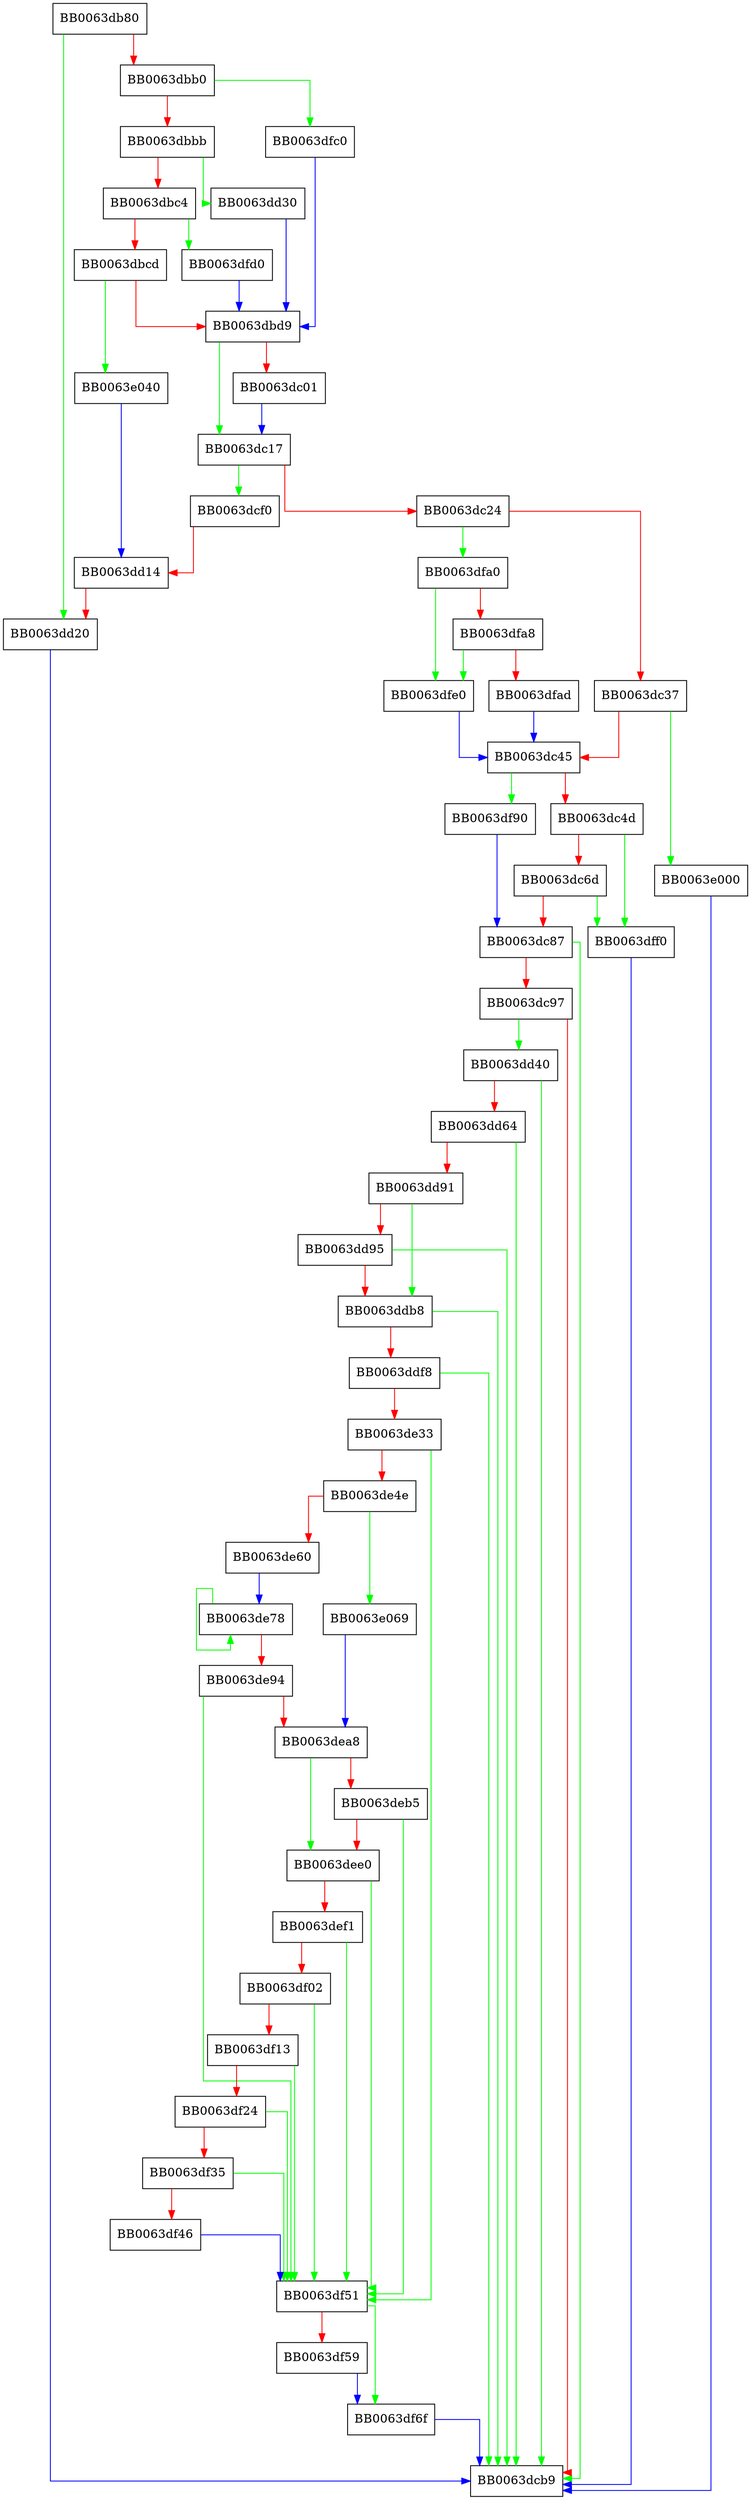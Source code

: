 digraph RSA_padding_add_PKCS1_PSS {
  node [shape="box"];
  graph [splines=ortho];
  BB0063db80 -> BB0063dd20 [color="green"];
  BB0063db80 -> BB0063dbb0 [color="red"];
  BB0063dbb0 -> BB0063dfc0 [color="green"];
  BB0063dbb0 -> BB0063dbbb [color="red"];
  BB0063dbbb -> BB0063dd30 [color="green"];
  BB0063dbbb -> BB0063dbc4 [color="red"];
  BB0063dbc4 -> BB0063dfd0 [color="green"];
  BB0063dbc4 -> BB0063dbcd [color="red"];
  BB0063dbcd -> BB0063e040 [color="green"];
  BB0063dbcd -> BB0063dbd9 [color="red"];
  BB0063dbd9 -> BB0063dc17 [color="green"];
  BB0063dbd9 -> BB0063dc01 [color="red"];
  BB0063dc01 -> BB0063dc17 [color="blue"];
  BB0063dc17 -> BB0063dcf0 [color="green"];
  BB0063dc17 -> BB0063dc24 [color="red"];
  BB0063dc24 -> BB0063dfa0 [color="green"];
  BB0063dc24 -> BB0063dc37 [color="red"];
  BB0063dc37 -> BB0063e000 [color="green"];
  BB0063dc37 -> BB0063dc45 [color="red"];
  BB0063dc45 -> BB0063df90 [color="green"];
  BB0063dc45 -> BB0063dc4d [color="red"];
  BB0063dc4d -> BB0063dff0 [color="green"];
  BB0063dc4d -> BB0063dc6d [color="red"];
  BB0063dc6d -> BB0063dff0 [color="green"];
  BB0063dc6d -> BB0063dc87 [color="red"];
  BB0063dc87 -> BB0063dcb9 [color="green"];
  BB0063dc87 -> BB0063dc97 [color="red"];
  BB0063dc97 -> BB0063dd40 [color="green"];
  BB0063dc97 -> BB0063dcb9 [color="red"];
  BB0063dcf0 -> BB0063dd14 [color="red"];
  BB0063dd14 -> BB0063dd20 [color="red"];
  BB0063dd20 -> BB0063dcb9 [color="blue"];
  BB0063dd30 -> BB0063dbd9 [color="blue"];
  BB0063dd40 -> BB0063dcb9 [color="green"];
  BB0063dd40 -> BB0063dd64 [color="red"];
  BB0063dd64 -> BB0063dcb9 [color="green"];
  BB0063dd64 -> BB0063dd91 [color="red"];
  BB0063dd91 -> BB0063ddb8 [color="green"];
  BB0063dd91 -> BB0063dd95 [color="red"];
  BB0063dd95 -> BB0063dcb9 [color="green"];
  BB0063dd95 -> BB0063ddb8 [color="red"];
  BB0063ddb8 -> BB0063dcb9 [color="green"];
  BB0063ddb8 -> BB0063ddf8 [color="red"];
  BB0063ddf8 -> BB0063dcb9 [color="green"];
  BB0063ddf8 -> BB0063de33 [color="red"];
  BB0063de33 -> BB0063df51 [color="green"];
  BB0063de33 -> BB0063de4e [color="red"];
  BB0063de4e -> BB0063e069 [color="green"];
  BB0063de4e -> BB0063de60 [color="red"];
  BB0063de60 -> BB0063de78 [color="blue"];
  BB0063de78 -> BB0063de78 [color="green"];
  BB0063de78 -> BB0063de94 [color="red"];
  BB0063de94 -> BB0063df51 [color="green"];
  BB0063de94 -> BB0063dea8 [color="red"];
  BB0063dea8 -> BB0063dee0 [color="green"];
  BB0063dea8 -> BB0063deb5 [color="red"];
  BB0063deb5 -> BB0063df51 [color="green"];
  BB0063deb5 -> BB0063dee0 [color="red"];
  BB0063dee0 -> BB0063df51 [color="green"];
  BB0063dee0 -> BB0063def1 [color="red"];
  BB0063def1 -> BB0063df51 [color="green"];
  BB0063def1 -> BB0063df02 [color="red"];
  BB0063df02 -> BB0063df51 [color="green"];
  BB0063df02 -> BB0063df13 [color="red"];
  BB0063df13 -> BB0063df51 [color="green"];
  BB0063df13 -> BB0063df24 [color="red"];
  BB0063df24 -> BB0063df51 [color="green"];
  BB0063df24 -> BB0063df35 [color="red"];
  BB0063df35 -> BB0063df51 [color="green"];
  BB0063df35 -> BB0063df46 [color="red"];
  BB0063df46 -> BB0063df51 [color="blue"];
  BB0063df51 -> BB0063df6f [color="green"];
  BB0063df51 -> BB0063df59 [color="red"];
  BB0063df59 -> BB0063df6f [color="blue"];
  BB0063df6f -> BB0063dcb9 [color="blue"];
  BB0063df90 -> BB0063dc87 [color="blue"];
  BB0063dfa0 -> BB0063dfe0 [color="green"];
  BB0063dfa0 -> BB0063dfa8 [color="red"];
  BB0063dfa8 -> BB0063dfe0 [color="green"];
  BB0063dfa8 -> BB0063dfad [color="red"];
  BB0063dfad -> BB0063dc45 [color="blue"];
  BB0063dfc0 -> BB0063dbd9 [color="blue"];
  BB0063dfd0 -> BB0063dbd9 [color="blue"];
  BB0063dfe0 -> BB0063dc45 [color="blue"];
  BB0063dff0 -> BB0063dcb9 [color="blue"];
  BB0063e000 -> BB0063dcb9 [color="blue"];
  BB0063e040 -> BB0063dd14 [color="blue"];
  BB0063e069 -> BB0063dea8 [color="blue"];
}